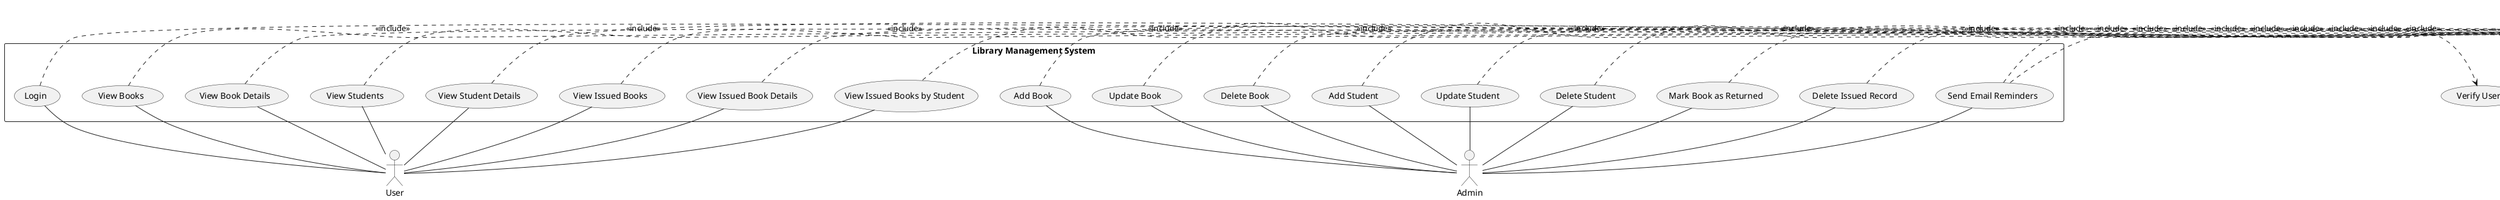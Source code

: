 @startuml usecase
actor User
actor Admin

rectangle "Library Management System" {
    (Login) -- User
    (View Books) -- User
    (View Book Details) -- User
    (View Students) -- User
    (View Student Details) -- User
    (View Issued Books) -- User
    (View Issued Book Details) -- User
    (View Issued Books by Student) -- User

    (Add Book) -- Admin
    (Update Book) -- Admin
    (Delete Book) -- Admin
    (Add Student) -- Admin
    (Update Student) -- Admin
    (Delete Student) -- Admin
    (Mark Book as Returned) -- Admin
    (Delete Issued Record) -- Admin
    (Send Email Reminders) -- Admin
}

(Login) .> (Verify User) : <<include>>
(View Books) .> (getAllBooks) : <<include>>
(View Book Details) .> (getBookByID) : <<include>>
(View Students) .> (getAllStudents) : <<include>>
(View Student Details) .> (getStudentByID) : <<include>>
(View Issued Books) .> (getAllRecords) : <<include>>
(View Issued Book Details) .> (getRecordByBookID) : <<include>>
(View Issued Books by Student) .> (getRecordByStudentID) : <<include>>

(Add Book) .> (addBook) : <<include>>
(Update Book) .> (updateBook) : <<include>>
(Delete Book) .> (deleteBook) : <<include>>
(Add Student) .> (addStudent) : <<include>>
(Update Student) .> (updateStudent) : <<include>>
(Delete Student) .> (deleteStudent) : <<include>>
(Mark Book as Returned) .> (returnIssues) : <<include>>
(Delete Issued Record) .> (deleteRecord) : <<include>>

(Send Email Reminders) .> (getOverdueBooks) : <<include>>
(Send Email Reminders) .> (sendEmails) : <<include>>

@enduml
